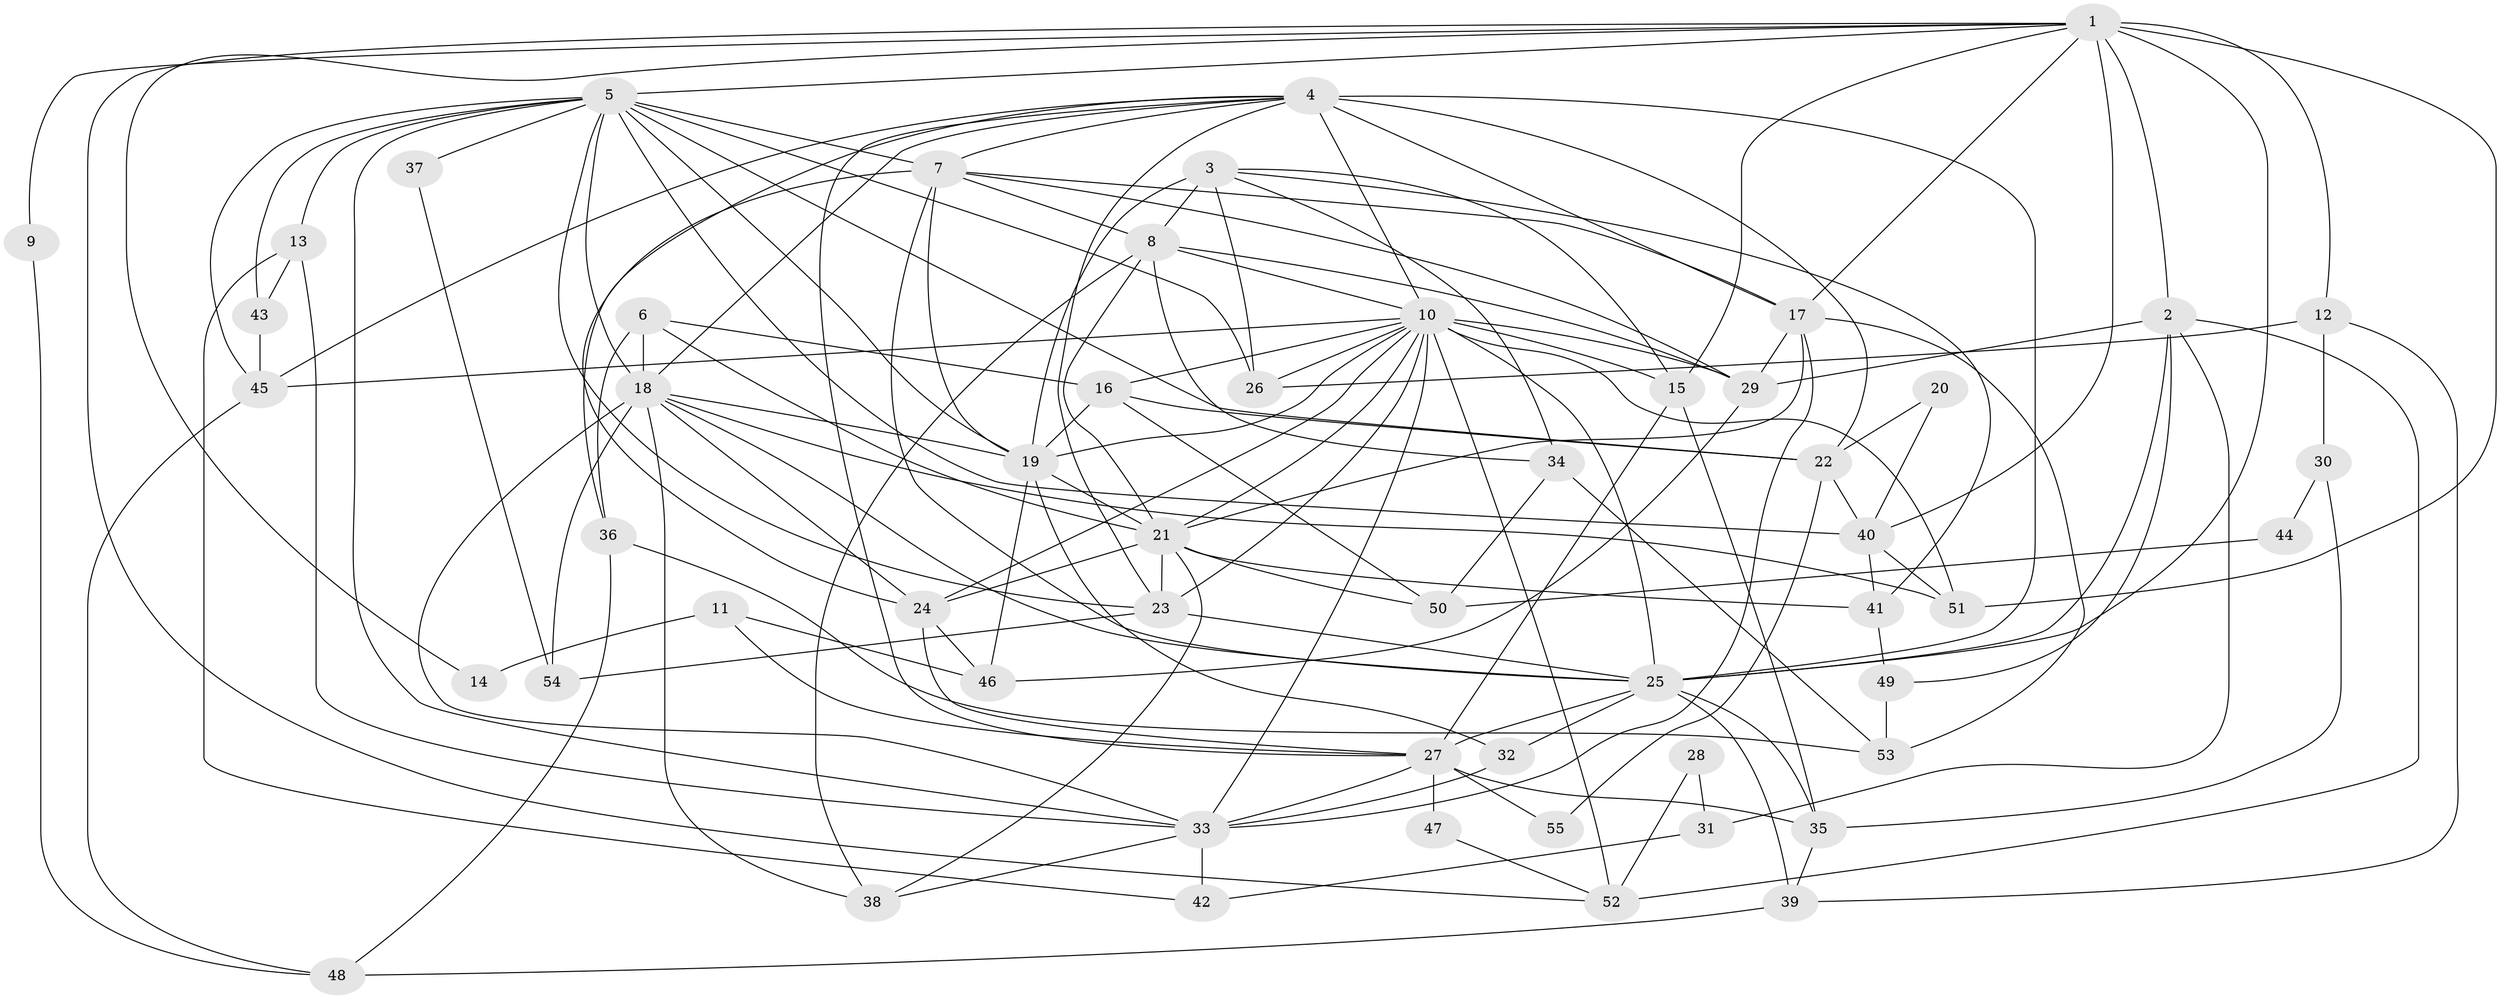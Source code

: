 // original degree distribution, {5: 0.2018348623853211, 7: 0.03669724770642202, 3: 0.30275229357798167, 4: 0.27522935779816515, 2: 0.10091743119266056, 6: 0.07339449541284404, 9: 0.009174311926605505}
// Generated by graph-tools (version 1.1) at 2025/36/03/09/25 02:36:19]
// undirected, 55 vertices, 146 edges
graph export_dot {
graph [start="1"]
  node [color=gray90,style=filled];
  1;
  2;
  3;
  4;
  5;
  6;
  7;
  8;
  9;
  10;
  11;
  12;
  13;
  14;
  15;
  16;
  17;
  18;
  19;
  20;
  21;
  22;
  23;
  24;
  25;
  26;
  27;
  28;
  29;
  30;
  31;
  32;
  33;
  34;
  35;
  36;
  37;
  38;
  39;
  40;
  41;
  42;
  43;
  44;
  45;
  46;
  47;
  48;
  49;
  50;
  51;
  52;
  53;
  54;
  55;
  1 -- 2 [weight=2.0];
  1 -- 5 [weight=1.0];
  1 -- 9 [weight=1.0];
  1 -- 12 [weight=1.0];
  1 -- 14 [weight=1.0];
  1 -- 15 [weight=1.0];
  1 -- 17 [weight=1.0];
  1 -- 25 [weight=1.0];
  1 -- 40 [weight=1.0];
  1 -- 51 [weight=1.0];
  1 -- 52 [weight=1.0];
  2 -- 25 [weight=1.0];
  2 -- 29 [weight=1.0];
  2 -- 31 [weight=1.0];
  2 -- 49 [weight=1.0];
  2 -- 52 [weight=1.0];
  3 -- 8 [weight=1.0];
  3 -- 15 [weight=1.0];
  3 -- 19 [weight=3.0];
  3 -- 26 [weight=1.0];
  3 -- 34 [weight=1.0];
  3 -- 41 [weight=1.0];
  4 -- 7 [weight=1.0];
  4 -- 10 [weight=1.0];
  4 -- 17 [weight=1.0];
  4 -- 18 [weight=1.0];
  4 -- 22 [weight=1.0];
  4 -- 23 [weight=1.0];
  4 -- 25 [weight=4.0];
  4 -- 27 [weight=2.0];
  4 -- 36 [weight=1.0];
  4 -- 45 [weight=1.0];
  5 -- 7 [weight=1.0];
  5 -- 13 [weight=1.0];
  5 -- 18 [weight=1.0];
  5 -- 19 [weight=3.0];
  5 -- 22 [weight=1.0];
  5 -- 23 [weight=1.0];
  5 -- 26 [weight=1.0];
  5 -- 33 [weight=1.0];
  5 -- 37 [weight=1.0];
  5 -- 40 [weight=1.0];
  5 -- 43 [weight=1.0];
  5 -- 45 [weight=1.0];
  6 -- 16 [weight=1.0];
  6 -- 18 [weight=3.0];
  6 -- 21 [weight=1.0];
  6 -- 36 [weight=1.0];
  7 -- 8 [weight=1.0];
  7 -- 17 [weight=1.0];
  7 -- 19 [weight=1.0];
  7 -- 24 [weight=1.0];
  7 -- 25 [weight=1.0];
  7 -- 29 [weight=1.0];
  8 -- 10 [weight=1.0];
  8 -- 21 [weight=1.0];
  8 -- 29 [weight=1.0];
  8 -- 34 [weight=1.0];
  8 -- 38 [weight=1.0];
  9 -- 48 [weight=1.0];
  10 -- 15 [weight=2.0];
  10 -- 16 [weight=1.0];
  10 -- 19 [weight=1.0];
  10 -- 21 [weight=2.0];
  10 -- 23 [weight=1.0];
  10 -- 24 [weight=1.0];
  10 -- 25 [weight=1.0];
  10 -- 26 [weight=1.0];
  10 -- 29 [weight=1.0];
  10 -- 33 [weight=1.0];
  10 -- 45 [weight=1.0];
  10 -- 51 [weight=1.0];
  10 -- 52 [weight=1.0];
  11 -- 14 [weight=1.0];
  11 -- 27 [weight=1.0];
  11 -- 46 [weight=1.0];
  12 -- 26 [weight=1.0];
  12 -- 30 [weight=1.0];
  12 -- 39 [weight=1.0];
  13 -- 33 [weight=1.0];
  13 -- 42 [weight=1.0];
  13 -- 43 [weight=1.0];
  15 -- 27 [weight=1.0];
  15 -- 35 [weight=1.0];
  16 -- 19 [weight=1.0];
  16 -- 22 [weight=1.0];
  16 -- 50 [weight=1.0];
  17 -- 21 [weight=1.0];
  17 -- 29 [weight=1.0];
  17 -- 33 [weight=1.0];
  17 -- 53 [weight=1.0];
  18 -- 19 [weight=1.0];
  18 -- 24 [weight=1.0];
  18 -- 25 [weight=1.0];
  18 -- 33 [weight=1.0];
  18 -- 38 [weight=1.0];
  18 -- 51 [weight=1.0];
  18 -- 54 [weight=1.0];
  19 -- 21 [weight=1.0];
  19 -- 32 [weight=1.0];
  19 -- 46 [weight=1.0];
  20 -- 22 [weight=1.0];
  20 -- 40 [weight=1.0];
  21 -- 23 [weight=1.0];
  21 -- 24 [weight=1.0];
  21 -- 38 [weight=1.0];
  21 -- 41 [weight=1.0];
  21 -- 50 [weight=1.0];
  22 -- 40 [weight=1.0];
  22 -- 55 [weight=2.0];
  23 -- 25 [weight=1.0];
  23 -- 54 [weight=1.0];
  24 -- 27 [weight=1.0];
  24 -- 46 [weight=1.0];
  25 -- 27 [weight=1.0];
  25 -- 32 [weight=1.0];
  25 -- 35 [weight=1.0];
  25 -- 39 [weight=1.0];
  27 -- 33 [weight=1.0];
  27 -- 35 [weight=1.0];
  27 -- 47 [weight=2.0];
  27 -- 55 [weight=1.0];
  28 -- 31 [weight=1.0];
  28 -- 52 [weight=1.0];
  29 -- 46 [weight=1.0];
  30 -- 35 [weight=1.0];
  30 -- 44 [weight=1.0];
  31 -- 42 [weight=1.0];
  32 -- 33 [weight=1.0];
  33 -- 38 [weight=1.0];
  33 -- 42 [weight=1.0];
  34 -- 50 [weight=1.0];
  34 -- 53 [weight=1.0];
  35 -- 39 [weight=1.0];
  36 -- 48 [weight=1.0];
  36 -- 53 [weight=1.0];
  37 -- 54 [weight=1.0];
  39 -- 48 [weight=1.0];
  40 -- 41 [weight=1.0];
  40 -- 51 [weight=1.0];
  41 -- 49 [weight=1.0];
  43 -- 45 [weight=1.0];
  44 -- 50 [weight=1.0];
  45 -- 48 [weight=1.0];
  47 -- 52 [weight=1.0];
  49 -- 53 [weight=1.0];
}

